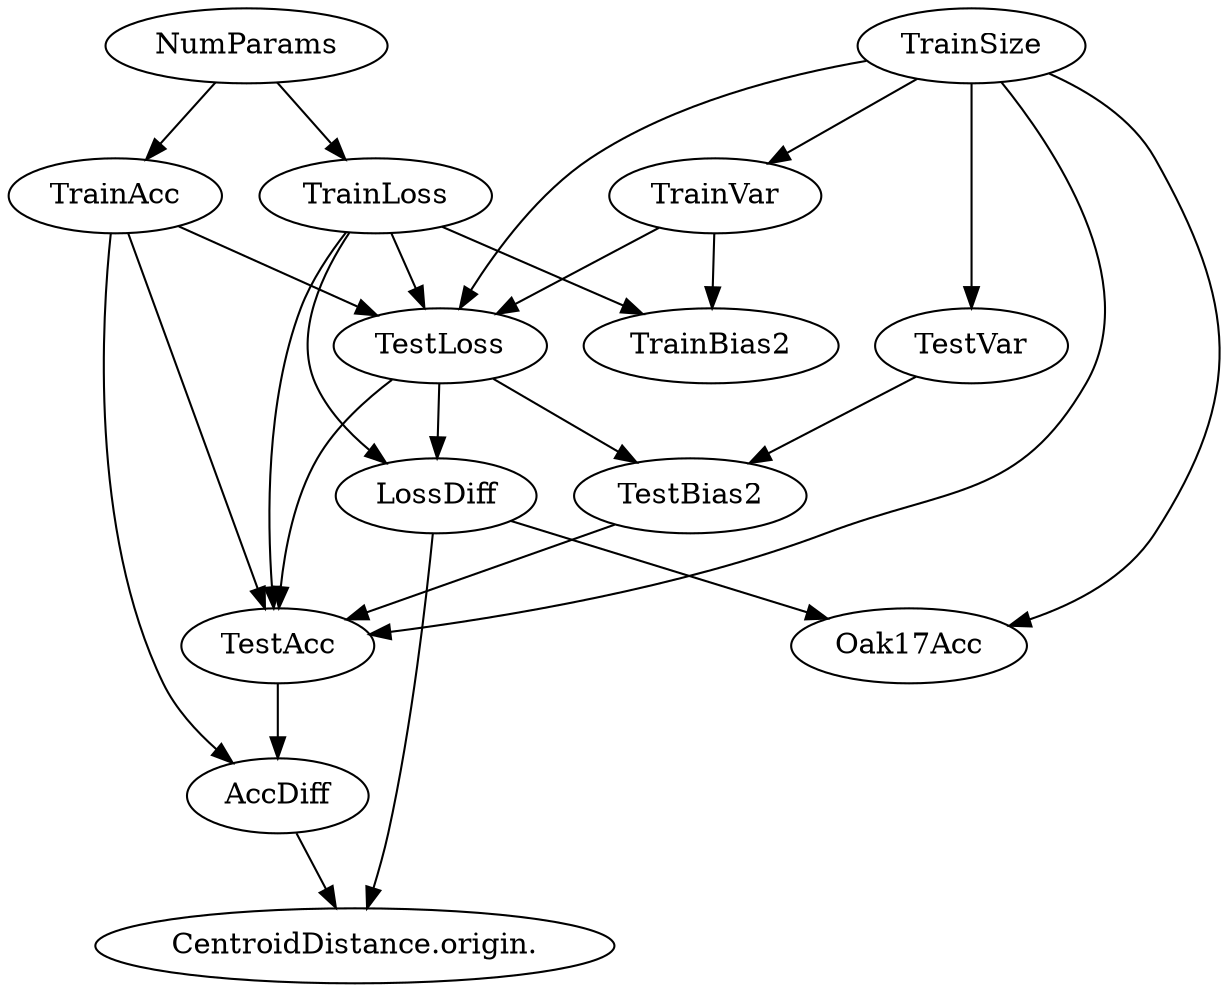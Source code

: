 digraph {
  "TrainAcc" ;
  "TestAcc" ;
  "AccDiff" ;
  "TrainLoss" ;
  "TestLoss" ;
  "LossDiff" ;
  "TrainVar" ;
  "TestVar" ;
  "TrainBias2" ;
  "TestBias2" ;
  "NumParams" ;
  "CentroidDistance.origin." ;
  "TrainSize" ;
  "Oak17Acc" ;
  edge [dir=forward] "TrainAcc" -> "TestAcc" ;
  edge [dir=forward] "TrainAcc" -> "AccDiff" ;
  edge [dir=forward] "TrainAcc" -> "TestLoss" ;
  edge [dir=forward] "TestAcc" -> "AccDiff" ;
  edge [dir=forward] "AccDiff" -> "CentroidDistance.origin." ;
  edge [dir=forward] "TrainLoss" -> "TestAcc" ;
  edge [dir=forward] "TrainLoss" -> "TestLoss" ;
  edge [dir=forward] "TrainLoss" -> "LossDiff" ;
  edge [dir=forward] "TrainLoss" -> "TrainBias2" ;
  edge [dir=forward] "TestLoss" -> "TestAcc" ;
  edge [dir=forward] "TestLoss" -> "LossDiff" ;
  edge [dir=forward] "TestLoss" -> "TestBias2" ;
  edge [dir=forward] "LossDiff" -> "CentroidDistance.origin." ;
  edge [dir=forward] "LossDiff" -> "Oak17Acc" ;
  edge [dir=forward] "TrainVar" -> "TestLoss" ;
  edge [dir=forward] "TrainVar" -> "TrainBias2" ;
  edge [dir=forward] "TestVar" -> "TestBias2" ;
  edge [dir=forward] "TestBias2" -> "TestAcc" ;
  edge [dir=forward] "NumParams" -> "TrainAcc" ;
  edge [dir=forward] "NumParams" -> "TrainLoss" ;
  edge [dir=forward] "TrainSize" -> "TestAcc" ;
  edge [dir=forward] "TrainSize" -> "TestLoss" ;
  edge [dir=forward] "TrainSize" -> "TrainVar" ;
  edge [dir=forward] "TrainSize" -> "TestVar" ;
  edge [dir=forward] "TrainSize" -> "Oak17Acc" ;
}
